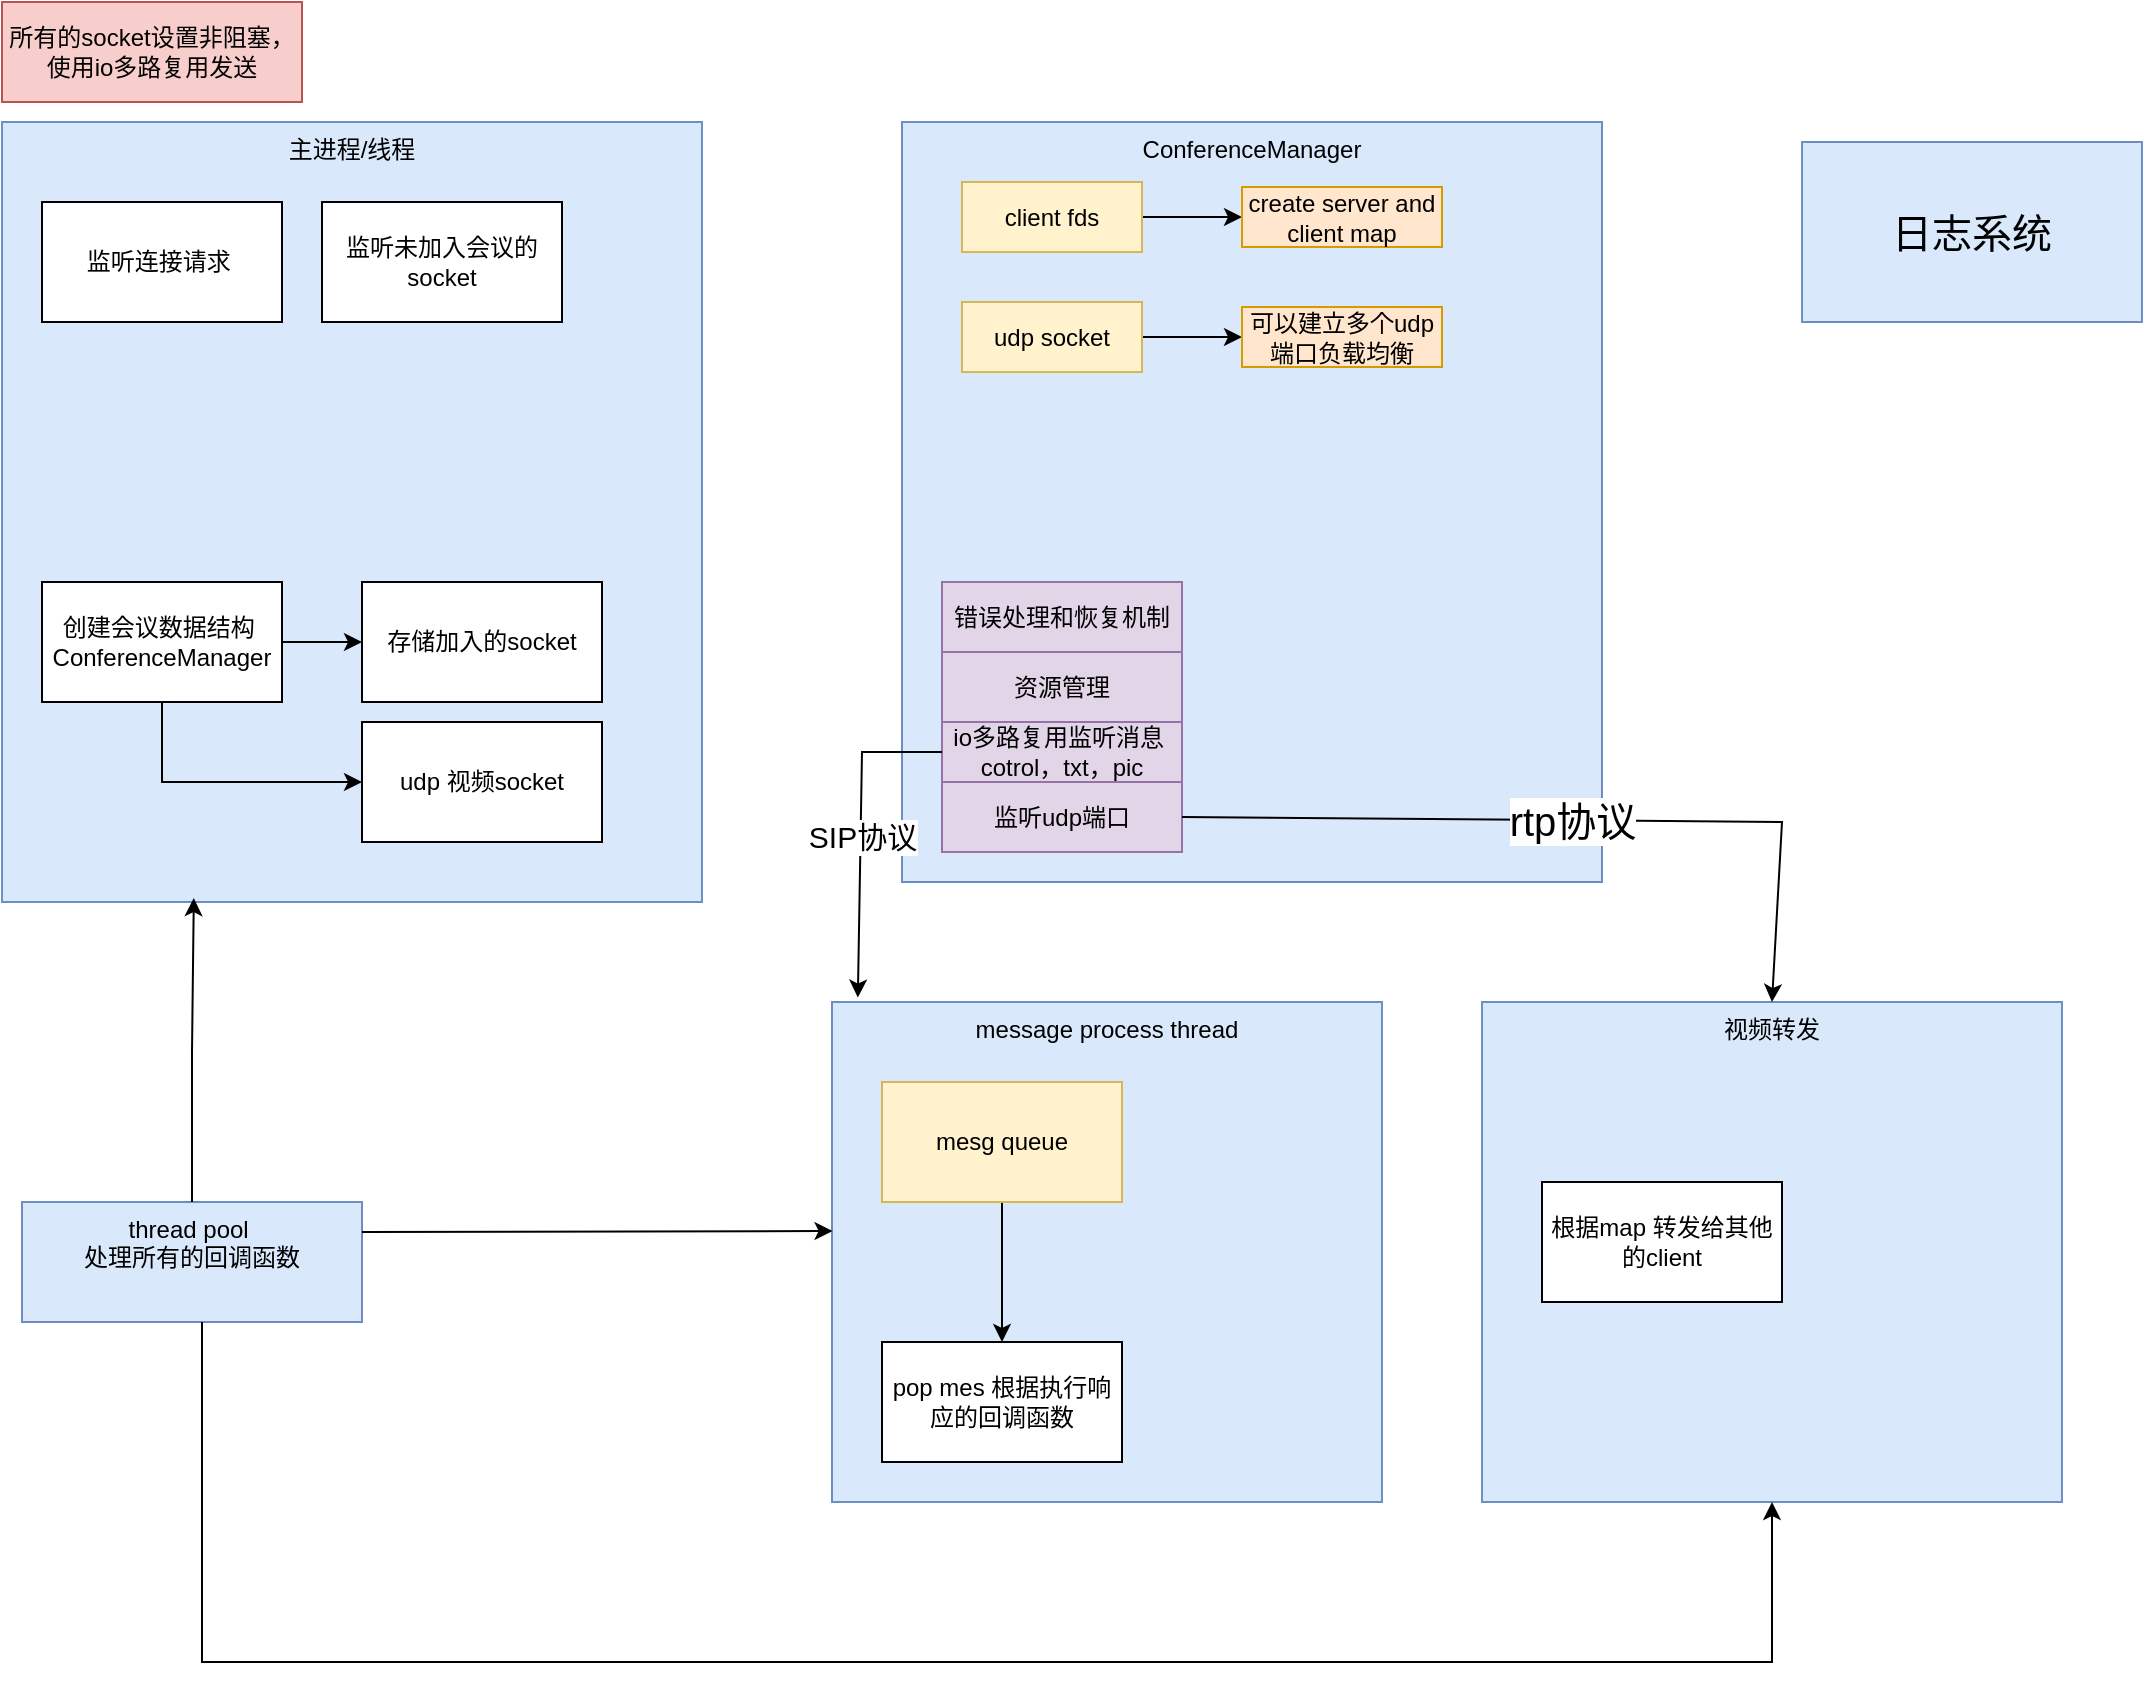 <mxfile version="24.6.4" type="github">
  <diagram name="第 1 页" id="_z7coX3szk6YdSfjcKcq">
    <mxGraphModel dx="1221" dy="759" grid="1" gridSize="10" guides="1" tooltips="1" connect="1" arrows="1" fold="1" page="1" pageScale="1" pageWidth="827" pageHeight="1169" math="0" shadow="0">
      <root>
        <mxCell id="0" />
        <mxCell id="1" parent="0" />
        <mxCell id="OT4hJ2ttgZ_3R--rriak-3" value="ConferenceManager" style="rounded=0;whiteSpace=wrap;html=1;fillColor=#dae8fc;strokeColor=#6c8ebf;horizontal=1;verticalAlign=top;" vertex="1" parent="1">
          <mxGeometry x="500" y="380" width="350" height="380" as="geometry" />
        </mxCell>
        <mxCell id="OT4hJ2ttgZ_3R--rriak-5" value="主进程/线程" style="rounded=0;whiteSpace=wrap;html=1;fillColor=#dae8fc;strokeColor=#6c8ebf;horizontal=1;verticalAlign=top;" vertex="1" parent="1">
          <mxGeometry x="50" y="380" width="350" height="390" as="geometry" />
        </mxCell>
        <mxCell id="OT4hJ2ttgZ_3R--rriak-6" value="监听连接请求&amp;nbsp;" style="rounded=0;whiteSpace=wrap;html=1;" vertex="1" parent="1">
          <mxGeometry x="70" y="420" width="120" height="60" as="geometry" />
        </mxCell>
        <mxCell id="OT4hJ2ttgZ_3R--rriak-7" value="监听未加入会议的socket" style="rounded=0;whiteSpace=wrap;html=1;" vertex="1" parent="1">
          <mxGeometry x="210" y="420" width="120" height="60" as="geometry" />
        </mxCell>
        <mxCell id="OT4hJ2ttgZ_3R--rriak-10" style="edgeStyle=orthogonalEdgeStyle;rounded=0;orthogonalLoop=1;jettySize=auto;html=1;exitX=1;exitY=0.5;exitDx=0;exitDy=0;entryX=0;entryY=0.5;entryDx=0;entryDy=0;" edge="1" parent="1" source="OT4hJ2ttgZ_3R--rriak-8" target="OT4hJ2ttgZ_3R--rriak-9">
          <mxGeometry relative="1" as="geometry" />
        </mxCell>
        <mxCell id="OT4hJ2ttgZ_3R--rriak-8" value="创建会议数据结构&amp;nbsp; ConferenceManager" style="rounded=0;whiteSpace=wrap;html=1;" vertex="1" parent="1">
          <mxGeometry x="70" y="610" width="120" height="60" as="geometry" />
        </mxCell>
        <mxCell id="OT4hJ2ttgZ_3R--rriak-9" value="存储加入的socket" style="rounded=0;whiteSpace=wrap;html=1;" vertex="1" parent="1">
          <mxGeometry x="230" y="610" width="120" height="60" as="geometry" />
        </mxCell>
        <mxCell id="OT4hJ2ttgZ_3R--rriak-14" value="message process thread" style="rounded=0;whiteSpace=wrap;html=1;fillColor=#dae8fc;strokeColor=#6c8ebf;verticalAlign=top;align=center;" vertex="1" parent="1">
          <mxGeometry x="465" y="820" width="275" height="250" as="geometry" />
        </mxCell>
        <mxCell id="OT4hJ2ttgZ_3R--rriak-16" value="pop mes 根据执行响应的回调函数" style="rounded=0;whiteSpace=wrap;html=1;" vertex="1" parent="1">
          <mxGeometry x="490" y="990" width="120" height="60" as="geometry" />
        </mxCell>
        <mxCell id="OT4hJ2ttgZ_3R--rriak-17" value="所有的socket设置非阻塞，使用io多路复用发送" style="rounded=0;whiteSpace=wrap;html=1;fillColor=#f8cecc;strokeColor=#b85450;" vertex="1" parent="1">
          <mxGeometry x="50" y="320" width="150" height="50" as="geometry" />
        </mxCell>
        <mxCell id="OT4hJ2ttgZ_3R--rriak-18" value="io多路复用监听消息&lt;span style=&quot;background-color: initial;&quot;&gt;&amp;nbsp;&lt;/span&gt;&lt;div&gt;cotrol，txt，pic&lt;/div&gt;" style="rounded=0;whiteSpace=wrap;html=1;fillColor=#e1d5e7;strokeColor=#9673a6;" vertex="1" parent="1">
          <mxGeometry x="520" y="680" width="120" height="30" as="geometry" />
        </mxCell>
        <mxCell id="OT4hJ2ttgZ_3R--rriak-20" value="" style="edgeStyle=orthogonalEdgeStyle;rounded=0;orthogonalLoop=1;jettySize=auto;html=1;" edge="1" parent="1" source="OT4hJ2ttgZ_3R--rriak-19" target="OT4hJ2ttgZ_3R--rriak-16">
          <mxGeometry relative="1" as="geometry" />
        </mxCell>
        <mxCell id="OT4hJ2ttgZ_3R--rriak-19" value="mesg queue" style="rounded=0;whiteSpace=wrap;html=1;fillColor=#fff2cc;strokeColor=#d6b656;" vertex="1" parent="1">
          <mxGeometry x="490" y="860" width="120" height="60" as="geometry" />
        </mxCell>
        <mxCell id="OT4hJ2ttgZ_3R--rriak-21" value="thread pool&amp;nbsp;&lt;div&gt;处理所有的回调函数&lt;/div&gt;" style="rounded=0;whiteSpace=wrap;html=1;fillColor=#dae8fc;strokeColor=#6c8ebf;align=center;verticalAlign=top;" vertex="1" parent="1">
          <mxGeometry x="60" y="920" width="170" height="60" as="geometry" />
        </mxCell>
        <mxCell id="OT4hJ2ttgZ_3R--rriak-22" style="edgeStyle=orthogonalEdgeStyle;rounded=0;orthogonalLoop=1;jettySize=auto;html=1;entryX=0.274;entryY=0.995;entryDx=0;entryDy=0;entryPerimeter=0;" edge="1" parent="1" source="OT4hJ2ttgZ_3R--rriak-21" target="OT4hJ2ttgZ_3R--rriak-5">
          <mxGeometry relative="1" as="geometry" />
        </mxCell>
        <mxCell id="OT4hJ2ttgZ_3R--rriak-39" style="edgeStyle=orthogonalEdgeStyle;rounded=0;orthogonalLoop=1;jettySize=auto;html=1;entryX=0;entryY=0.5;entryDx=0;entryDy=0;" edge="1" parent="1" source="OT4hJ2ttgZ_3R--rriak-27" target="OT4hJ2ttgZ_3R--rriak-42">
          <mxGeometry relative="1" as="geometry" />
        </mxCell>
        <mxCell id="OT4hJ2ttgZ_3R--rriak-27" value="udp socket" style="rounded=0;whiteSpace=wrap;html=1;fillColor=#fff2cc;strokeColor=#d6b656;" vertex="1" parent="1">
          <mxGeometry x="530" y="470" width="90" height="35" as="geometry" />
        </mxCell>
        <mxCell id="OT4hJ2ttgZ_3R--rriak-43" style="edgeStyle=orthogonalEdgeStyle;rounded=0;orthogonalLoop=1;jettySize=auto;html=1;" edge="1" parent="1" source="OT4hJ2ttgZ_3R--rriak-28" target="OT4hJ2ttgZ_3R--rriak-38">
          <mxGeometry relative="1" as="geometry" />
        </mxCell>
        <mxCell id="OT4hJ2ttgZ_3R--rriak-28" value="client fds" style="rounded=0;whiteSpace=wrap;html=1;fillColor=#fff2cc;strokeColor=#d6b656;" vertex="1" parent="1">
          <mxGeometry x="530" y="410" width="90" height="35" as="geometry" />
        </mxCell>
        <mxCell id="OT4hJ2ttgZ_3R--rriak-29" value="udp 视频socket" style="rounded=0;whiteSpace=wrap;html=1;" vertex="1" parent="1">
          <mxGeometry x="230" y="680" width="120" height="60" as="geometry" />
        </mxCell>
        <mxCell id="OT4hJ2ttgZ_3R--rriak-31" value="" style="endArrow=classic;html=1;rounded=0;exitX=0.5;exitY=1;exitDx=0;exitDy=0;entryX=0;entryY=0.5;entryDx=0;entryDy=0;" edge="1" parent="1" source="OT4hJ2ttgZ_3R--rriak-8" target="OT4hJ2ttgZ_3R--rriak-29">
          <mxGeometry width="50" height="50" relative="1" as="geometry">
            <mxPoint x="-360" y="730" as="sourcePoint" />
            <mxPoint x="-310" y="680" as="targetPoint" />
            <Array as="points">
              <mxPoint x="130" y="710" />
            </Array>
          </mxGeometry>
        </mxCell>
        <mxCell id="OT4hJ2ttgZ_3R--rriak-32" value="视频转发" style="rounded=0;whiteSpace=wrap;html=1;fillColor=#dae8fc;strokeColor=#6c8ebf;verticalAlign=top;" vertex="1" parent="1">
          <mxGeometry x="790" y="820" width="290" height="250" as="geometry" />
        </mxCell>
        <mxCell id="OT4hJ2ttgZ_3R--rriak-36" value="监听udp端口" style="rounded=0;whiteSpace=wrap;html=1;fillColor=#e1d5e7;strokeColor=#9673a6;" vertex="1" parent="1">
          <mxGeometry x="520" y="710" width="120" height="35" as="geometry" />
        </mxCell>
        <mxCell id="OT4hJ2ttgZ_3R--rriak-38" value="create server and client map" style="rounded=0;whiteSpace=wrap;html=1;fillColor=#ffe6cc;strokeColor=#d79b00;" vertex="1" parent="1">
          <mxGeometry x="670" y="412.5" width="100" height="30" as="geometry" />
        </mxCell>
        <mxCell id="OT4hJ2ttgZ_3R--rriak-42" value="可以建立多个udp端口负载均衡" style="rounded=0;whiteSpace=wrap;html=1;fillColor=#ffe6cc;strokeColor=#d79b00;" vertex="1" parent="1">
          <mxGeometry x="670" y="472.5" width="100" height="30" as="geometry" />
        </mxCell>
        <mxCell id="OT4hJ2ttgZ_3R--rriak-45" value="" style="endArrow=classic;html=1;rounded=0;exitX=1;exitY=0.25;exitDx=0;exitDy=0;entryX=0.001;entryY=0.458;entryDx=0;entryDy=0;entryPerimeter=0;" edge="1" parent="1" source="OT4hJ2ttgZ_3R--rriak-21" target="OT4hJ2ttgZ_3R--rriak-14">
          <mxGeometry width="50" height="50" relative="1" as="geometry">
            <mxPoint x="250" y="960" as="sourcePoint" />
            <mxPoint x="300" y="910" as="targetPoint" />
          </mxGeometry>
        </mxCell>
        <mxCell id="OT4hJ2ttgZ_3R--rriak-47" value="" style="endArrow=classic;html=1;rounded=0;entryX=0.5;entryY=1;entryDx=0;entryDy=0;" edge="1" parent="1" target="OT4hJ2ttgZ_3R--rriak-32">
          <mxGeometry width="50" height="50" relative="1" as="geometry">
            <mxPoint x="150" y="980" as="sourcePoint" />
            <mxPoint x="788" y="1052" as="targetPoint" />
            <Array as="points">
              <mxPoint x="150" y="1150" />
              <mxPoint x="935" y="1150" />
            </Array>
          </mxGeometry>
        </mxCell>
        <mxCell id="OT4hJ2ttgZ_3R--rriak-48" value="根据map 转发给其他的client" style="rounded=0;whiteSpace=wrap;html=1;" vertex="1" parent="1">
          <mxGeometry x="820" y="910" width="120" height="60" as="geometry" />
        </mxCell>
        <mxCell id="OT4hJ2ttgZ_3R--rriak-50" value="" style="endArrow=classic;html=1;rounded=0;entryX=0.5;entryY=0;entryDx=0;entryDy=0;exitX=1;exitY=0.5;exitDx=0;exitDy=0;" edge="1" parent="1" source="OT4hJ2ttgZ_3R--rriak-36" target="OT4hJ2ttgZ_3R--rriak-32">
          <mxGeometry relative="1" as="geometry">
            <mxPoint x="660" y="680" as="sourcePoint" />
            <mxPoint x="760" y="680" as="targetPoint" />
            <Array as="points">
              <mxPoint x="940" y="730" />
            </Array>
          </mxGeometry>
        </mxCell>
        <mxCell id="OT4hJ2ttgZ_3R--rriak-51" value="&lt;font style=&quot;font-size: 20px;&quot;&gt;rtp协议&lt;/font&gt;" style="edgeLabel;resizable=0;html=1;;align=center;verticalAlign=middle;" connectable="0" vertex="1" parent="OT4hJ2ttgZ_3R--rriak-50">
          <mxGeometry relative="1" as="geometry" />
        </mxCell>
        <mxCell id="OT4hJ2ttgZ_3R--rriak-52" value="" style="endArrow=classic;html=1;rounded=0;exitX=0;exitY=0.5;exitDx=0;exitDy=0;entryX=0.047;entryY=-0.009;entryDx=0;entryDy=0;entryPerimeter=0;" edge="1" parent="1" source="OT4hJ2ttgZ_3R--rriak-18" target="OT4hJ2ttgZ_3R--rriak-14">
          <mxGeometry relative="1" as="geometry">
            <mxPoint x="420" y="700" as="sourcePoint" />
            <mxPoint x="520" y="700" as="targetPoint" />
            <Array as="points">
              <mxPoint x="480" y="695" />
            </Array>
          </mxGeometry>
        </mxCell>
        <mxCell id="OT4hJ2ttgZ_3R--rriak-53" value="&lt;font style=&quot;font-size: 15px;&quot;&gt;SIP协议&lt;/font&gt;" style="edgeLabel;resizable=0;html=1;;align=center;verticalAlign=middle;" connectable="0" vertex="1" parent="OT4hJ2ttgZ_3R--rriak-52">
          <mxGeometry relative="1" as="geometry" />
        </mxCell>
        <mxCell id="OT4hJ2ttgZ_3R--rriak-55" value="资源管理" style="rounded=0;whiteSpace=wrap;html=1;fillColor=#e1d5e7;strokeColor=#9673a6;" vertex="1" parent="1">
          <mxGeometry x="520" y="645" width="120" height="35" as="geometry" />
        </mxCell>
        <mxCell id="OT4hJ2ttgZ_3R--rriak-56" value="错误处理和恢复机制" style="rounded=0;whiteSpace=wrap;html=1;fillColor=#e1d5e7;strokeColor=#9673a6;verticalAlign=middle;" vertex="1" parent="1">
          <mxGeometry x="520" y="610" width="120" height="35" as="geometry" />
        </mxCell>
        <mxCell id="OT4hJ2ttgZ_3R--rriak-57" value="&lt;font style=&quot;font-size: 20px;&quot;&gt;日志系统&lt;/font&gt;" style="rounded=0;whiteSpace=wrap;html=1;fillColor=#dae8fc;strokeColor=#6c8ebf;" vertex="1" parent="1">
          <mxGeometry x="950" y="390" width="170" height="90" as="geometry" />
        </mxCell>
      </root>
    </mxGraphModel>
  </diagram>
</mxfile>
